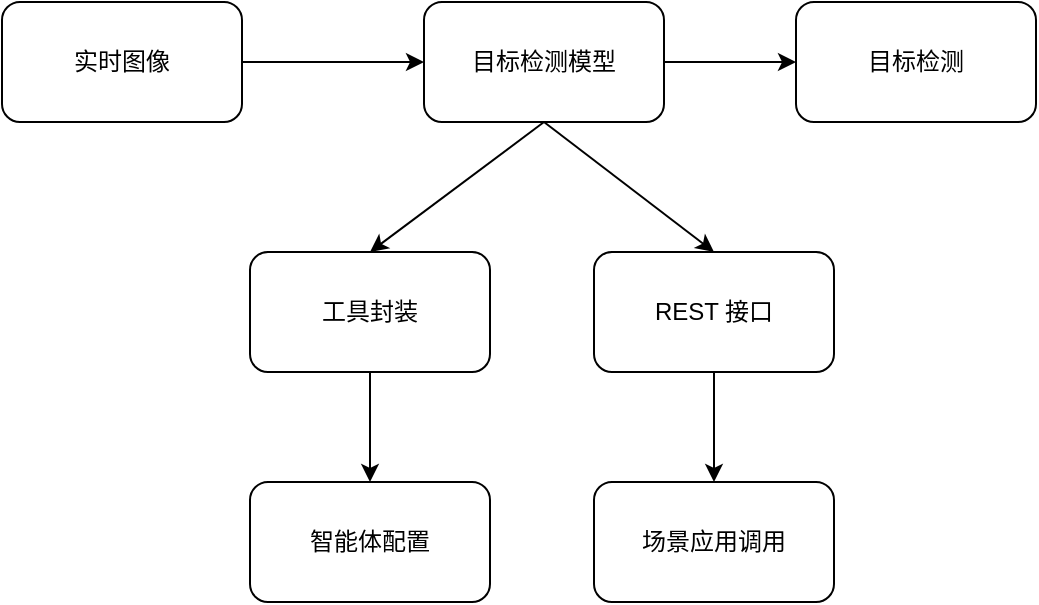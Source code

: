 <mxfile version="26.1.1">
  <diagram name="第 1 页" id="YoAs4dqfyzqlgR5G-zqS">
    <mxGraphModel dx="954" dy="537" grid="1" gridSize="10" guides="1" tooltips="1" connect="1" arrows="1" fold="1" page="1" pageScale="1" pageWidth="827" pageHeight="1169" math="0" shadow="0">
      <root>
        <mxCell id="0" />
        <mxCell id="1" parent="0" />
        <mxCell id="AxPX9NKccg57A9d5xesL-1" value="目标检测模型" style="rounded=1;whiteSpace=wrap;html=1;" vertex="1" parent="1">
          <mxGeometry x="294" y="80" width="120" height="60" as="geometry" />
        </mxCell>
        <mxCell id="AxPX9NKccg57A9d5xesL-2" value="实时图像" style="rounded=1;whiteSpace=wrap;html=1;" vertex="1" parent="1">
          <mxGeometry x="83" y="80" width="120" height="60" as="geometry" />
        </mxCell>
        <mxCell id="AxPX9NKccg57A9d5xesL-3" value="" style="endArrow=classic;html=1;rounded=0;exitX=1;exitY=0.5;exitDx=0;exitDy=0;entryX=0;entryY=0.5;entryDx=0;entryDy=0;" edge="1" parent="1" source="AxPX9NKccg57A9d5xesL-2" target="AxPX9NKccg57A9d5xesL-1">
          <mxGeometry width="50" height="50" relative="1" as="geometry">
            <mxPoint x="390" y="310" as="sourcePoint" />
            <mxPoint x="440" y="260" as="targetPoint" />
          </mxGeometry>
        </mxCell>
        <mxCell id="AxPX9NKccg57A9d5xesL-4" value="目标检测" style="rounded=1;whiteSpace=wrap;html=1;" vertex="1" parent="1">
          <mxGeometry x="480" y="80" width="120" height="60" as="geometry" />
        </mxCell>
        <mxCell id="AxPX9NKccg57A9d5xesL-5" value="" style="endArrow=classic;html=1;rounded=0;exitX=1;exitY=0.5;exitDx=0;exitDy=0;entryX=0;entryY=0.5;entryDx=0;entryDy=0;" edge="1" parent="1" source="AxPX9NKccg57A9d5xesL-1" target="AxPX9NKccg57A9d5xesL-4">
          <mxGeometry width="50" height="50" relative="1" as="geometry">
            <mxPoint x="202" y="120" as="sourcePoint" />
            <mxPoint x="290" y="120" as="targetPoint" />
          </mxGeometry>
        </mxCell>
        <mxCell id="AxPX9NKccg57A9d5xesL-6" value="" style="endArrow=classic;html=1;rounded=0;exitX=0.5;exitY=1;exitDx=0;exitDy=0;entryX=0.5;entryY=0;entryDx=0;entryDy=0;" edge="1" parent="1" source="AxPX9NKccg57A9d5xesL-1" target="AxPX9NKccg57A9d5xesL-7">
          <mxGeometry width="50" height="50" relative="1" as="geometry">
            <mxPoint x="390" y="310" as="sourcePoint" />
            <mxPoint x="340" y="210" as="targetPoint" />
          </mxGeometry>
        </mxCell>
        <mxCell id="AxPX9NKccg57A9d5xesL-7" value="工具封装" style="rounded=1;whiteSpace=wrap;html=1;" vertex="1" parent="1">
          <mxGeometry x="207" y="205" width="120" height="60" as="geometry" />
        </mxCell>
        <mxCell id="AxPX9NKccg57A9d5xesL-8" value="智能体配置" style="rounded=1;whiteSpace=wrap;html=1;" vertex="1" parent="1">
          <mxGeometry x="207" y="320" width="120" height="60" as="geometry" />
        </mxCell>
        <mxCell id="AxPX9NKccg57A9d5xesL-9" value="" style="endArrow=classic;html=1;rounded=0;" edge="1" parent="1" source="AxPX9NKccg57A9d5xesL-7" target="AxPX9NKccg57A9d5xesL-8">
          <mxGeometry width="50" height="50" relative="1" as="geometry">
            <mxPoint x="350" y="150" as="sourcePoint" />
            <mxPoint x="350" y="218" as="targetPoint" />
          </mxGeometry>
        </mxCell>
        <mxCell id="AxPX9NKccg57A9d5xesL-11" value="REST 接口" style="rounded=1;whiteSpace=wrap;html=1;" vertex="1" parent="1">
          <mxGeometry x="379" y="205" width="120" height="60" as="geometry" />
        </mxCell>
        <mxCell id="AxPX9NKccg57A9d5xesL-12" value="" style="endArrow=classic;html=1;rounded=0;exitX=0.5;exitY=1;exitDx=0;exitDy=0;entryX=0.5;entryY=0;entryDx=0;entryDy=0;" edge="1" parent="1" source="AxPX9NKccg57A9d5xesL-1" target="AxPX9NKccg57A9d5xesL-11">
          <mxGeometry width="50" height="50" relative="1" as="geometry">
            <mxPoint x="390" y="310" as="sourcePoint" />
            <mxPoint x="440" y="260" as="targetPoint" />
          </mxGeometry>
        </mxCell>
        <mxCell id="AxPX9NKccg57A9d5xesL-13" value="场景应用调用" style="rounded=1;whiteSpace=wrap;html=1;" vertex="1" parent="1">
          <mxGeometry x="379" y="320" width="120" height="60" as="geometry" />
        </mxCell>
        <mxCell id="AxPX9NKccg57A9d5xesL-14" value="" style="endArrow=classic;html=1;rounded=0;entryX=0.5;entryY=0;entryDx=0;entryDy=0;exitX=0.5;exitY=1;exitDx=0;exitDy=0;" edge="1" parent="1" source="AxPX9NKccg57A9d5xesL-11" target="AxPX9NKccg57A9d5xesL-13">
          <mxGeometry width="50" height="50" relative="1" as="geometry">
            <mxPoint x="390" y="310" as="sourcePoint" />
            <mxPoint x="440" y="260" as="targetPoint" />
          </mxGeometry>
        </mxCell>
      </root>
    </mxGraphModel>
  </diagram>
</mxfile>
